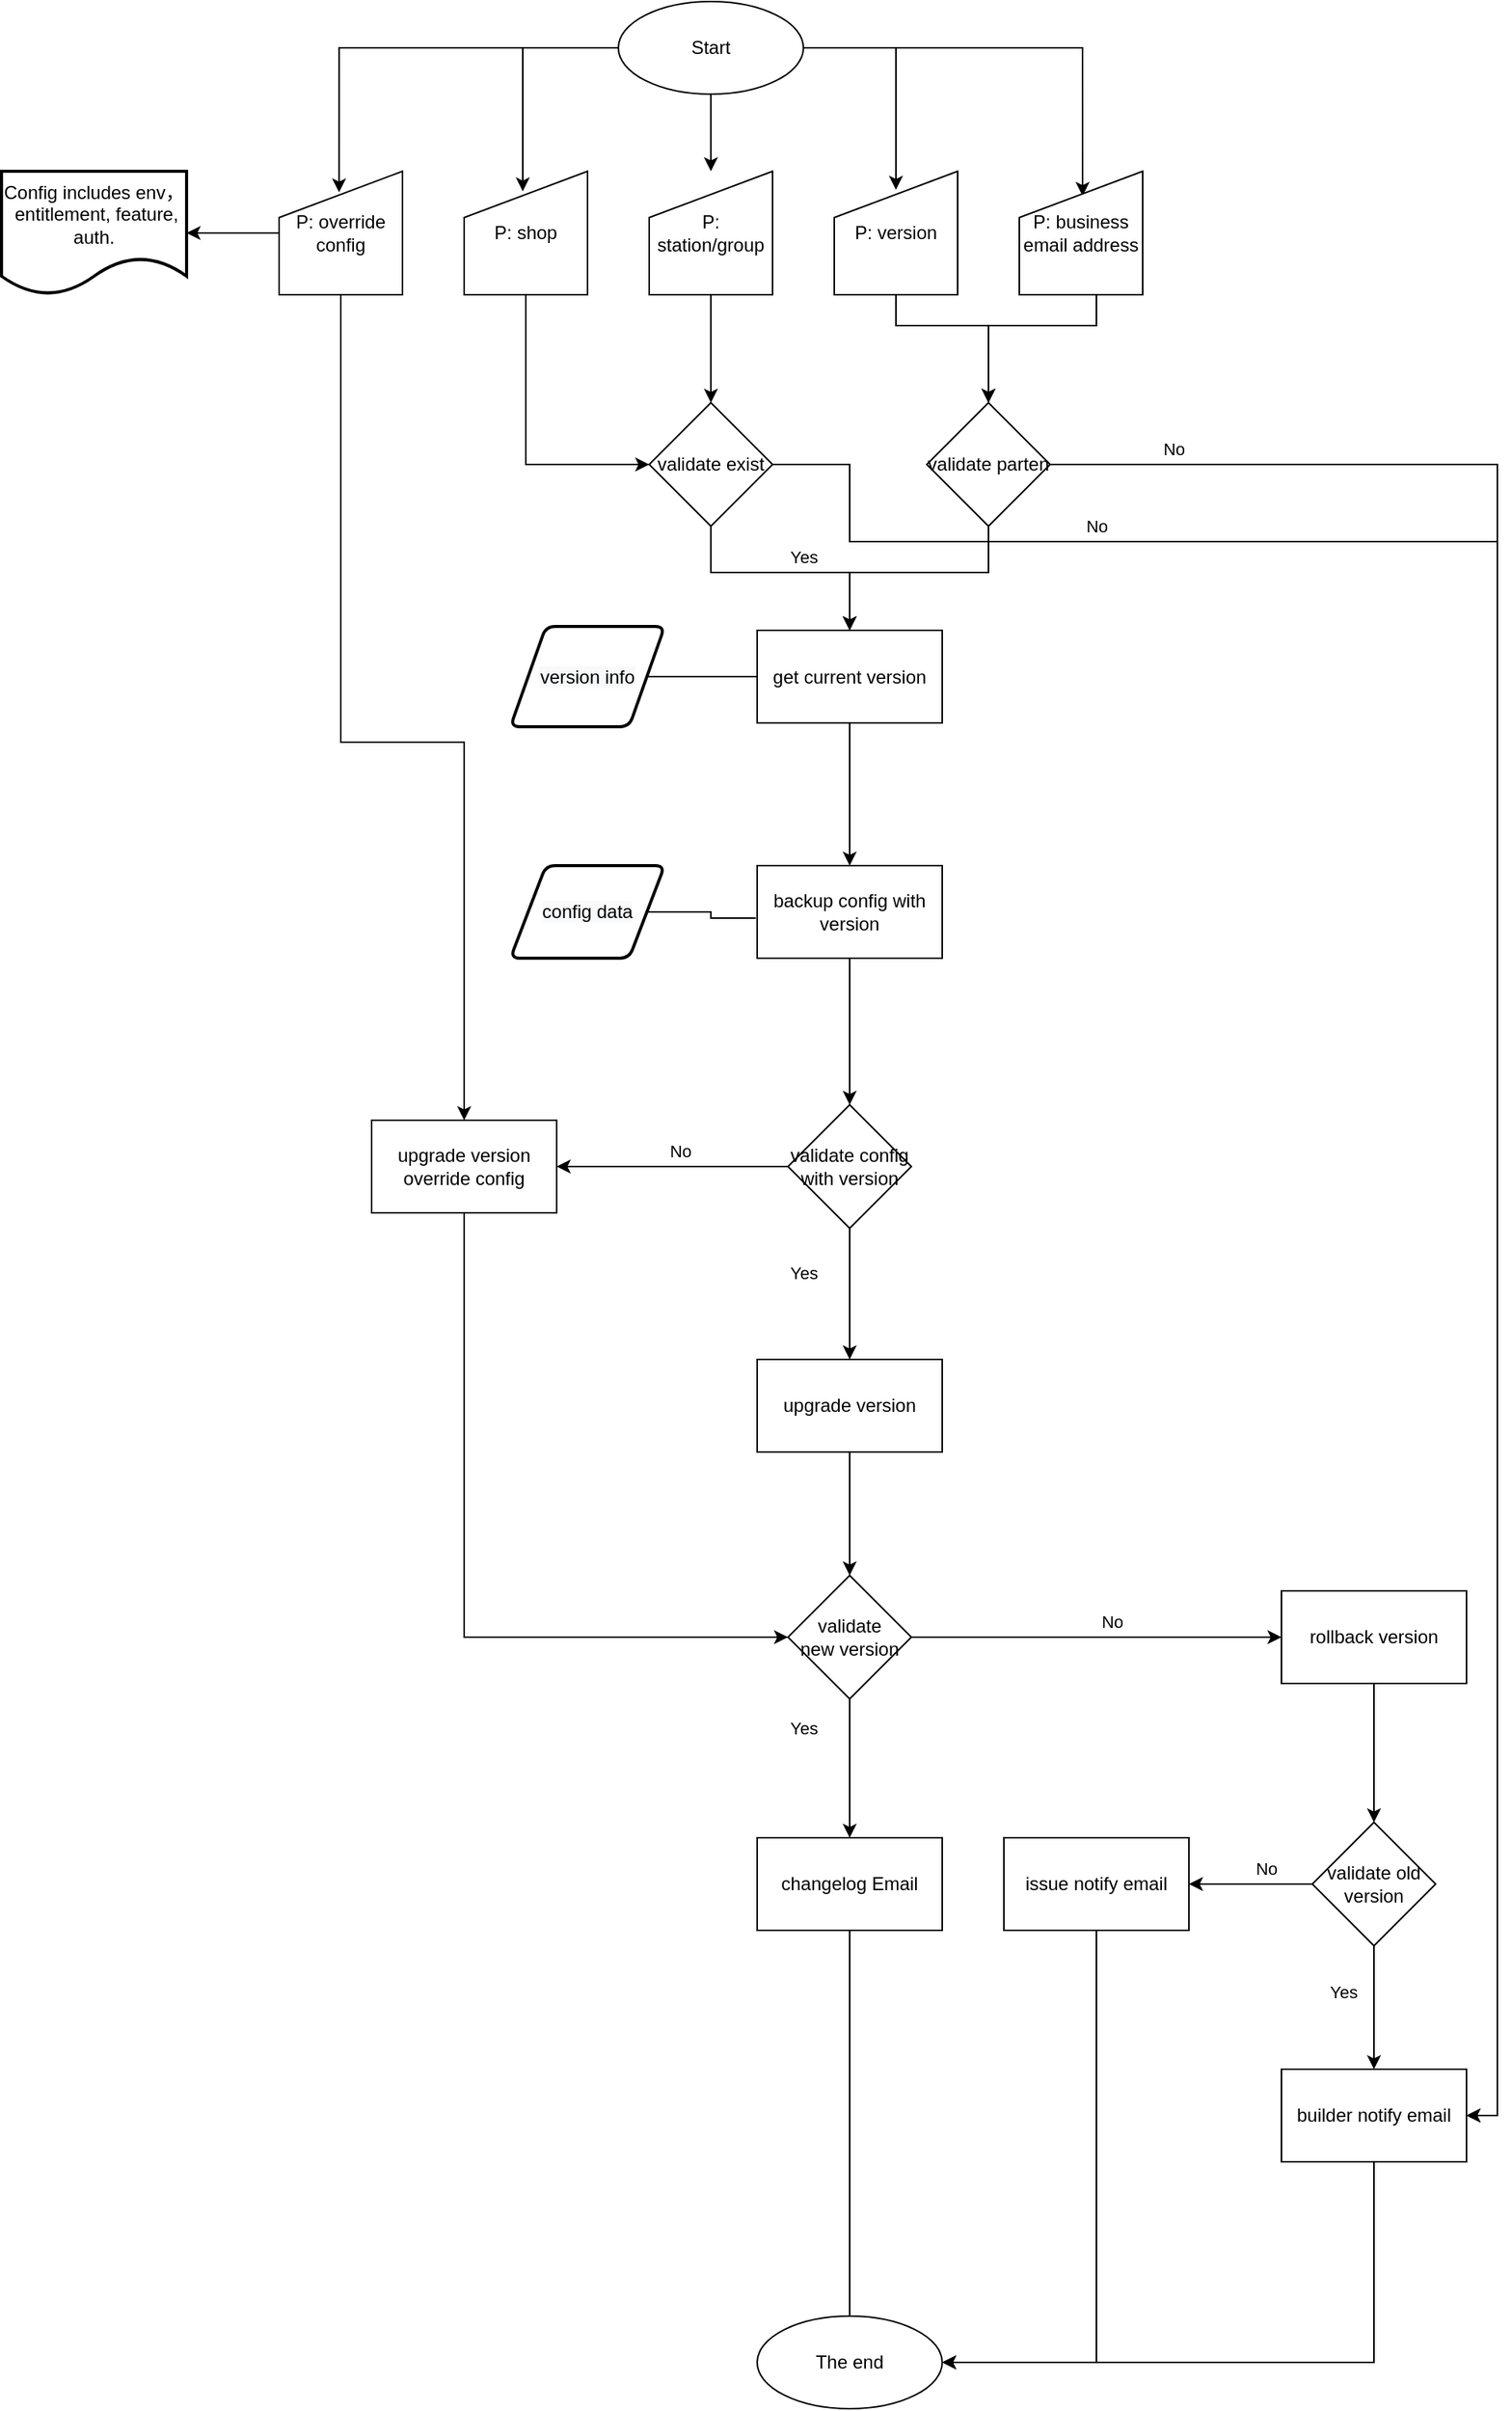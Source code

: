 <mxfile version="15.4.1" type="github">
  <diagram id="C5RBs43oDa-KdzZeNtuy" name="Page-1">
    <mxGraphModel dx="2596" dy="1668" grid="1" gridSize="10" guides="1" tooltips="1" connect="1" arrows="1" fold="1" page="1" pageScale="1" pageWidth="1654" pageHeight="2336" math="0" shadow="0">
      <root>
        <mxCell id="WIyWlLk6GJQsqaUBKTNV-0" />
        <mxCell id="WIyWlLk6GJQsqaUBKTNV-1" parent="WIyWlLk6GJQsqaUBKTNV-0" />
        <mxCell id="fzplOjECNoWq2GVuckam-162" style="edgeStyle=orthogonalEdgeStyle;rounded=0;orthogonalLoop=1;jettySize=auto;html=1;entryX=0.5;entryY=0.15;entryDx=0;entryDy=0;entryPerimeter=0;" parent="WIyWlLk6GJQsqaUBKTNV-1" source="fzplOjECNoWq2GVuckam-165" target="fzplOjECNoWq2GVuckam-167" edge="1">
          <mxGeometry relative="1" as="geometry" />
        </mxCell>
        <mxCell id="fzplOjECNoWq2GVuckam-163" style="edgeStyle=orthogonalEdgeStyle;rounded=0;orthogonalLoop=1;jettySize=auto;html=1;entryX=0.475;entryY=0.163;entryDx=0;entryDy=0;entryPerimeter=0;" parent="WIyWlLk6GJQsqaUBKTNV-1" source="fzplOjECNoWq2GVuckam-165" target="fzplOjECNoWq2GVuckam-169" edge="1">
          <mxGeometry relative="1" as="geometry" />
        </mxCell>
        <mxCell id="fzplOjECNoWq2GVuckam-164" style="edgeStyle=orthogonalEdgeStyle;rounded=0;orthogonalLoop=1;jettySize=auto;html=1;entryX=0.513;entryY=0.2;entryDx=0;entryDy=0;entryPerimeter=0;" parent="WIyWlLk6GJQsqaUBKTNV-1" source="fzplOjECNoWq2GVuckam-165" target="fzplOjECNoWq2GVuckam-170" edge="1">
          <mxGeometry relative="1" as="geometry" />
        </mxCell>
        <mxCell id="fzplOjECNoWq2GVuckam-234" style="edgeStyle=orthogonalEdgeStyle;rounded=0;orthogonalLoop=1;jettySize=auto;html=1;entryX=0.486;entryY=0.171;entryDx=0;entryDy=0;entryPerimeter=0;" parent="WIyWlLk6GJQsqaUBKTNV-1" source="fzplOjECNoWq2GVuckam-165" target="fzplOjECNoWq2GVuckam-233" edge="1">
          <mxGeometry relative="1" as="geometry" />
        </mxCell>
        <mxCell id="TFhVjNUkonvTFM0NNtcl-0" style="edgeStyle=orthogonalEdgeStyle;rounded=0;orthogonalLoop=1;jettySize=auto;html=1;exitX=0.5;exitY=1;exitDx=0;exitDy=0;" edge="1" parent="WIyWlLk6GJQsqaUBKTNV-1" source="fzplOjECNoWq2GVuckam-165" target="fzplOjECNoWq2GVuckam-172">
          <mxGeometry relative="1" as="geometry">
            <mxPoint x="650" y="220" as="sourcePoint" />
          </mxGeometry>
        </mxCell>
        <mxCell id="fzplOjECNoWq2GVuckam-165" value="Start" style="ellipse;whiteSpace=wrap;html=1;" parent="WIyWlLk6GJQsqaUBKTNV-1" vertex="1">
          <mxGeometry x="600" y="160" width="120" height="60" as="geometry" />
        </mxCell>
        <mxCell id="fzplOjECNoWq2GVuckam-166" value="" style="edgeStyle=orthogonalEdgeStyle;rounded=0;orthogonalLoop=1;jettySize=auto;html=1;entryX=0.5;entryY=0;entryDx=0;entryDy=0;" parent="WIyWlLk6GJQsqaUBKTNV-1" source="fzplOjECNoWq2GVuckam-167" target="fzplOjECNoWq2GVuckam-176" edge="1">
          <mxGeometry relative="1" as="geometry">
            <mxPoint x="790" y="430" as="targetPoint" />
            <Array as="points">
              <mxPoint x="780" y="370" />
              <mxPoint x="840" y="370" />
            </Array>
          </mxGeometry>
        </mxCell>
        <mxCell id="fzplOjECNoWq2GVuckam-167" value="&lt;span&gt;P: version&lt;/span&gt;" style="shape=manualInput;whiteSpace=wrap;html=1;" parent="WIyWlLk6GJQsqaUBKTNV-1" vertex="1">
          <mxGeometry x="740" y="270" width="80" height="80" as="geometry" />
        </mxCell>
        <mxCell id="fzplOjECNoWq2GVuckam-168" style="edgeStyle=orthogonalEdgeStyle;rounded=0;orthogonalLoop=1;jettySize=auto;html=1;entryX=0;entryY=0.5;entryDx=0;entryDy=0;" parent="WIyWlLk6GJQsqaUBKTNV-1" source="fzplOjECNoWq2GVuckam-169" target="fzplOjECNoWq2GVuckam-174" edge="1">
          <mxGeometry relative="1" as="geometry">
            <Array as="points">
              <mxPoint x="540" y="460" />
            </Array>
            <mxPoint x="550" y="470" as="targetPoint" />
          </mxGeometry>
        </mxCell>
        <mxCell id="fzplOjECNoWq2GVuckam-169" value="&lt;span&gt;P: shop&lt;/span&gt;" style="shape=manualInput;whiteSpace=wrap;html=1;" parent="WIyWlLk6GJQsqaUBKTNV-1" vertex="1">
          <mxGeometry x="500" y="270" width="80" height="80" as="geometry" />
        </mxCell>
        <mxCell id="En0UmtI3qrrfSFjaOFl2-17" style="edgeStyle=orthogonalEdgeStyle;rounded=0;orthogonalLoop=1;jettySize=auto;html=1;entryX=0.5;entryY=0;entryDx=0;entryDy=0;" parent="WIyWlLk6GJQsqaUBKTNV-1" source="fzplOjECNoWq2GVuckam-170" target="fzplOjECNoWq2GVuckam-176" edge="1">
          <mxGeometry relative="1" as="geometry">
            <Array as="points">
              <mxPoint x="910" y="370" />
              <mxPoint x="840" y="370" />
            </Array>
            <mxPoint x="790" y="430" as="targetPoint" />
          </mxGeometry>
        </mxCell>
        <mxCell id="fzplOjECNoWq2GVuckam-170" value="&lt;span&gt;P: business email address&lt;/span&gt;" style="shape=manualInput;whiteSpace=wrap;html=1;" parent="WIyWlLk6GJQsqaUBKTNV-1" vertex="1">
          <mxGeometry x="860" y="270" width="80" height="80" as="geometry" />
        </mxCell>
        <mxCell id="fzplOjECNoWq2GVuckam-171" value="" style="edgeStyle=orthogonalEdgeStyle;rounded=0;orthogonalLoop=1;jettySize=auto;html=1;entryX=0.5;entryY=0;entryDx=0;entryDy=0;" parent="WIyWlLk6GJQsqaUBKTNV-1" source="fzplOjECNoWq2GVuckam-172" target="fzplOjECNoWq2GVuckam-174" edge="1">
          <mxGeometry relative="1" as="geometry">
            <mxPoint x="660" y="420" as="targetPoint" />
          </mxGeometry>
        </mxCell>
        <mxCell id="fzplOjECNoWq2GVuckam-217" value="Yes" style="edgeLabel;html=1;align=center;verticalAlign=middle;resizable=0;points=[];" parent="fzplOjECNoWq2GVuckam-171" vertex="1" connectable="0">
          <mxGeometry x="0.137" y="-5" relative="1" as="geometry">
            <mxPoint x="65" y="130" as="offset" />
          </mxGeometry>
        </mxCell>
        <mxCell id="fzplOjECNoWq2GVuckam-221" value="Yes" style="edgeLabel;html=1;align=center;verticalAlign=middle;resizable=0;points=[];" parent="fzplOjECNoWq2GVuckam-171" vertex="1" connectable="0">
          <mxGeometry x="0.137" y="-5" relative="1" as="geometry">
            <mxPoint x="65" y="594" as="offset" />
          </mxGeometry>
        </mxCell>
        <mxCell id="fzplOjECNoWq2GVuckam-222" value="Yes" style="edgeLabel;html=1;align=center;verticalAlign=middle;resizable=0;points=[];" parent="fzplOjECNoWq2GVuckam-171" vertex="1" connectable="0">
          <mxGeometry x="0.137" y="-5" relative="1" as="geometry">
            <mxPoint x="65" y="889" as="offset" />
          </mxGeometry>
        </mxCell>
        <mxCell id="En0UmtI3qrrfSFjaOFl2-8" value="No" style="edgeLabel;html=1;align=center;verticalAlign=middle;resizable=0;points=[];" parent="fzplOjECNoWq2GVuckam-171" vertex="1" connectable="0">
          <mxGeometry x="0.137" y="-5" relative="1" as="geometry">
            <mxPoint x="-15" y="515" as="offset" />
          </mxGeometry>
        </mxCell>
        <mxCell id="TFhVjNUkonvTFM0NNtcl-12" value="No" style="edgeLabel;html=1;align=center;verticalAlign=middle;resizable=0;points=[];" vertex="1" connectable="0" parent="fzplOjECNoWq2GVuckam-171">
          <mxGeometry x="0.137" y="-5" relative="1" as="geometry">
            <mxPoint x="265" y="820" as="offset" />
          </mxGeometry>
        </mxCell>
        <mxCell id="TFhVjNUkonvTFM0NNtcl-15" value="No" style="edgeLabel;html=1;align=center;verticalAlign=middle;resizable=0;points=[];" vertex="1" connectable="0" parent="fzplOjECNoWq2GVuckam-171">
          <mxGeometry x="0.137" y="-5" relative="1" as="geometry">
            <mxPoint x="365" y="980" as="offset" />
          </mxGeometry>
        </mxCell>
        <mxCell id="TFhVjNUkonvTFM0NNtcl-16" value="Yes" style="edgeLabel;html=1;align=center;verticalAlign=middle;resizable=0;points=[];" vertex="1" connectable="0" parent="fzplOjECNoWq2GVuckam-171">
          <mxGeometry x="0.137" y="-5" relative="1" as="geometry">
            <mxPoint x="415" y="1060" as="offset" />
          </mxGeometry>
        </mxCell>
        <mxCell id="TFhVjNUkonvTFM0NNtcl-43" value="No" style="edgeLabel;html=1;align=center;verticalAlign=middle;resizable=0;points=[];" vertex="1" connectable="0" parent="fzplOjECNoWq2GVuckam-171">
          <mxGeometry x="0.137" y="-5" relative="1" as="geometry">
            <mxPoint x="255" y="110" as="offset" />
          </mxGeometry>
        </mxCell>
        <mxCell id="TFhVjNUkonvTFM0NNtcl-44" value="No" style="edgeLabel;html=1;align=center;verticalAlign=middle;resizable=0;points=[];" vertex="1" connectable="0" parent="fzplOjECNoWq2GVuckam-171">
          <mxGeometry x="0.137" y="-5" relative="1" as="geometry">
            <mxPoint x="305" y="60" as="offset" />
          </mxGeometry>
        </mxCell>
        <mxCell id="fzplOjECNoWq2GVuckam-172" value="&lt;span&gt;P: station/group&lt;/span&gt;" style="shape=manualInput;whiteSpace=wrap;html=1;" parent="WIyWlLk6GJQsqaUBKTNV-1" vertex="1">
          <mxGeometry x="620" y="270" width="80" height="80" as="geometry" />
        </mxCell>
        <mxCell id="TFhVjNUkonvTFM0NNtcl-4" style="edgeStyle=orthogonalEdgeStyle;rounded=0;orthogonalLoop=1;jettySize=auto;html=1;entryX=0.5;entryY=0;entryDx=0;entryDy=0;" edge="1" parent="WIyWlLk6GJQsqaUBKTNV-1" source="fzplOjECNoWq2GVuckam-174" target="TFhVjNUkonvTFM0NNtcl-39">
          <mxGeometry relative="1" as="geometry">
            <mxPoint x="750" y="560" as="targetPoint" />
            <Array as="points">
              <mxPoint x="660" y="530" />
              <mxPoint x="750" y="530" />
            </Array>
          </mxGeometry>
        </mxCell>
        <mxCell id="TFhVjNUkonvTFM0NNtcl-35" style="edgeStyle=orthogonalEdgeStyle;rounded=0;orthogonalLoop=1;jettySize=auto;html=1;entryX=1;entryY=0.5;entryDx=0;entryDy=0;" edge="1" parent="WIyWlLk6GJQsqaUBKTNV-1" source="fzplOjECNoWq2GVuckam-174" target="TFhVjNUkonvTFM0NNtcl-48">
          <mxGeometry relative="1" as="geometry">
            <mxPoint x="1130" y="1540" as="targetPoint" />
            <Array as="points">
              <mxPoint x="750" y="460" />
              <mxPoint x="750" y="510" />
              <mxPoint x="1170" y="510" />
              <mxPoint x="1170" y="1530" />
            </Array>
          </mxGeometry>
        </mxCell>
        <mxCell id="fzplOjECNoWq2GVuckam-174" value="&lt;span style=&quot;font-family: &amp;#34;helvetica&amp;#34;&quot;&gt;validate&amp;nbsp;exist&lt;/span&gt;" style="rhombus;whiteSpace=wrap;html=1;" parent="WIyWlLk6GJQsqaUBKTNV-1" vertex="1">
          <mxGeometry x="620" y="420" width="80" height="80" as="geometry" />
        </mxCell>
        <mxCell id="TFhVjNUkonvTFM0NNtcl-5" style="edgeStyle=orthogonalEdgeStyle;rounded=0;orthogonalLoop=1;jettySize=auto;html=1;entryX=0.5;entryY=0;entryDx=0;entryDy=0;" edge="1" parent="WIyWlLk6GJQsqaUBKTNV-1" source="fzplOjECNoWq2GVuckam-176" target="TFhVjNUkonvTFM0NNtcl-39">
          <mxGeometry relative="1" as="geometry">
            <mxPoint x="810" y="565" as="targetPoint" />
            <Array as="points">
              <mxPoint x="840" y="530" />
              <mxPoint x="750" y="530" />
            </Array>
          </mxGeometry>
        </mxCell>
        <mxCell id="TFhVjNUkonvTFM0NNtcl-34" style="edgeStyle=orthogonalEdgeStyle;rounded=0;orthogonalLoop=1;jettySize=auto;html=1;entryX=1;entryY=0.5;entryDx=0;entryDy=0;" edge="1" parent="WIyWlLk6GJQsqaUBKTNV-1" source="fzplOjECNoWq2GVuckam-176" target="TFhVjNUkonvTFM0NNtcl-48">
          <mxGeometry relative="1" as="geometry">
            <mxPoint x="1130" y="1540" as="targetPoint" />
          </mxGeometry>
        </mxCell>
        <mxCell id="fzplOjECNoWq2GVuckam-176" value="&lt;span&gt;validate&amp;nbsp;&lt;/span&gt;parten" style="rhombus;whiteSpace=wrap;html=1;" parent="WIyWlLk6GJQsqaUBKTNV-1" vertex="1">
          <mxGeometry x="800" y="420" width="80" height="80" as="geometry" />
        </mxCell>
        <mxCell id="fzplOjECNoWq2GVuckam-178" value="" style="edgeStyle=orthogonalEdgeStyle;rounded=0;orthogonalLoop=1;jettySize=auto;html=1;entryX=0.5;entryY=0;entryDx=0;entryDy=0;" parent="WIyWlLk6GJQsqaUBKTNV-1" source="TFhVjNUkonvTFM0NNtcl-39" target="TFhVjNUkonvTFM0NNtcl-38" edge="1">
          <mxGeometry relative="1" as="geometry">
            <mxPoint x="750" y="635.0" as="sourcePoint" />
            <mxPoint x="750" y="715.0" as="targetPoint" />
          </mxGeometry>
        </mxCell>
        <mxCell id="TFhVjNUkonvTFM0NNtcl-29" style="edgeStyle=orthogonalEdgeStyle;rounded=0;orthogonalLoop=1;jettySize=auto;html=1;entryX=0;entryY=0.5;entryDx=0;entryDy=0;exitX=0;exitY=0.5;exitDx=0;exitDy=0;" edge="1" parent="WIyWlLk6GJQsqaUBKTNV-1" source="TFhVjNUkonvTFM0NNtcl-39" target="fzplOjECNoWq2GVuckam-181">
          <mxGeometry relative="1" as="geometry">
            <mxPoint x="710" y="595.0" as="sourcePoint" />
          </mxGeometry>
        </mxCell>
        <mxCell id="fzplOjECNoWq2GVuckam-181" value="&lt;meta charset=&quot;utf-8&quot;&gt;&lt;span style=&quot;color: rgb(0, 0, 0); font-family: helvetica; font-size: 12px; font-style: normal; font-weight: 400; letter-spacing: normal; text-align: center; text-indent: 0px; text-transform: none; word-spacing: 0px; background-color: rgb(248, 249, 250); display: inline; float: none;&quot;&gt;version info&lt;/span&gt;" style="shape=parallelogram;html=1;strokeWidth=2;perimeter=parallelogramPerimeter;whiteSpace=wrap;rounded=1;arcSize=12;size=0.23;" parent="WIyWlLk6GJQsqaUBKTNV-1" vertex="1">
          <mxGeometry x="530" y="565" width="100" height="65" as="geometry" />
        </mxCell>
        <mxCell id="fzplOjECNoWq2GVuckam-184" value="" style="edgeStyle=orthogonalEdgeStyle;rounded=0;orthogonalLoop=1;jettySize=auto;html=1;exitX=0.5;exitY=1;exitDx=0;exitDy=0;" parent="WIyWlLk6GJQsqaUBKTNV-1" source="TFhVjNUkonvTFM0NNtcl-38" target="fzplOjECNoWq2GVuckam-188" edge="1">
          <mxGeometry relative="1" as="geometry">
            <mxPoint x="750" y="795.0" as="sourcePoint" />
          </mxGeometry>
        </mxCell>
        <mxCell id="TFhVjNUkonvTFM0NNtcl-28" style="edgeStyle=orthogonalEdgeStyle;rounded=0;orthogonalLoop=1;jettySize=auto;html=1;entryX=0;entryY=0.5;entryDx=0;entryDy=0;exitX=-0.007;exitY=0.566;exitDx=0;exitDy=0;exitPerimeter=0;" edge="1" parent="WIyWlLk6GJQsqaUBKTNV-1" source="TFhVjNUkonvTFM0NNtcl-38" target="fzplOjECNoWq2GVuckam-186">
          <mxGeometry relative="1" as="geometry">
            <mxPoint x="710" y="755.0" as="sourcePoint" />
          </mxGeometry>
        </mxCell>
        <mxCell id="fzplOjECNoWq2GVuckam-186" value="&lt;span style=&quot;color: rgb(0 , 0 , 0) ; font-family: &amp;#34;helvetica&amp;#34; ; font-size: 12px ; font-style: normal ; font-weight: 400 ; letter-spacing: normal ; text-align: center ; text-indent: 0px ; text-transform: none ; word-spacing: 0px ; background-color: rgb(248 , 249 , 250) ; display: inline ; float: none&quot;&gt;config data&lt;/span&gt;" style="shape=parallelogram;html=1;strokeWidth=2;perimeter=parallelogramPerimeter;whiteSpace=wrap;rounded=1;arcSize=12;size=0.23;" parent="WIyWlLk6GJQsqaUBKTNV-1" vertex="1">
          <mxGeometry x="530" y="720" width="100" height="60" as="geometry" />
        </mxCell>
        <mxCell id="En0UmtI3qrrfSFjaOFl2-1" value="" style="edgeStyle=orthogonalEdgeStyle;rounded=0;orthogonalLoop=1;jettySize=auto;html=1;" parent="WIyWlLk6GJQsqaUBKTNV-1" source="fzplOjECNoWq2GVuckam-188" edge="1">
          <mxGeometry relative="1" as="geometry">
            <mxPoint x="750.0" y="1040" as="targetPoint" />
          </mxGeometry>
        </mxCell>
        <mxCell id="En0UmtI3qrrfSFjaOFl2-6" value="" style="edgeStyle=orthogonalEdgeStyle;rounded=0;orthogonalLoop=1;jettySize=auto;html=1;entryX=1;entryY=0.5;entryDx=0;entryDy=0;" parent="WIyWlLk6GJQsqaUBKTNV-1" source="fzplOjECNoWq2GVuckam-188" target="TFhVjNUkonvTFM0NNtcl-42" edge="1">
          <mxGeometry relative="1" as="geometry">
            <mxPoint x="540" y="915" as="targetPoint" />
          </mxGeometry>
        </mxCell>
        <mxCell id="fzplOjECNoWq2GVuckam-188" value="validate config with version" style="rhombus;whiteSpace=wrap;html=1;" parent="WIyWlLk6GJQsqaUBKTNV-1" vertex="1">
          <mxGeometry x="710" y="875" width="80" height="80" as="geometry" />
        </mxCell>
        <mxCell id="fzplOjECNoWq2GVuckam-212" style="edgeStyle=orthogonalEdgeStyle;rounded=0;orthogonalLoop=1;jettySize=auto;html=1;entryX=1;entryY=0.5;entryDx=0;entryDy=0;exitX=0.5;exitY=1;exitDx=0;exitDy=0;" parent="WIyWlLk6GJQsqaUBKTNV-1" source="TFhVjNUkonvTFM0NNtcl-45" target="fzplOjECNoWq2GVuckam-209" edge="1">
          <mxGeometry relative="1" as="geometry">
            <Array as="points">
              <mxPoint x="750" y="1690" />
            </Array>
            <mxPoint x="750" y="1420" as="sourcePoint" />
          </mxGeometry>
        </mxCell>
        <mxCell id="fzplOjECNoWq2GVuckam-196" value="" style="edgeStyle=orthogonalEdgeStyle;rounded=0;orthogonalLoop=1;jettySize=auto;html=1;entryX=1;entryY=0.5;entryDx=0;entryDy=0;" parent="WIyWlLk6GJQsqaUBKTNV-1" source="fzplOjECNoWq2GVuckam-198" target="TFhVjNUkonvTFM0NNtcl-47" edge="1">
          <mxGeometry relative="1" as="geometry">
            <mxPoint x="960" y="1380" as="targetPoint" />
          </mxGeometry>
        </mxCell>
        <mxCell id="fzplOjECNoWq2GVuckam-197" value="" style="edgeStyle=orthogonalEdgeStyle;rounded=0;orthogonalLoop=1;jettySize=auto;html=1;" parent="WIyWlLk6GJQsqaUBKTNV-1" source="fzplOjECNoWq2GVuckam-198" edge="1">
          <mxGeometry relative="1" as="geometry">
            <mxPoint x="1090" y="1500" as="targetPoint" />
          </mxGeometry>
        </mxCell>
        <mxCell id="fzplOjECNoWq2GVuckam-198" value="&lt;span&gt;validate old version&lt;/span&gt;" style="rhombus;whiteSpace=wrap;html=1;" parent="WIyWlLk6GJQsqaUBKTNV-1" vertex="1">
          <mxGeometry x="1050" y="1340" width="80" height="80" as="geometry" />
        </mxCell>
        <mxCell id="TFhVjNUkonvTFM0NNtcl-19" style="edgeStyle=elbowEdgeStyle;rounded=0;orthogonalLoop=1;jettySize=auto;html=1;entryX=1;entryY=0.5;entryDx=0;entryDy=0;exitX=0.5;exitY=1;exitDx=0;exitDy=0;" edge="1" parent="WIyWlLk6GJQsqaUBKTNV-1" source="TFhVjNUkonvTFM0NNtcl-47" target="fzplOjECNoWq2GVuckam-209">
          <mxGeometry relative="1" as="geometry">
            <mxPoint x="920" y="1420" as="sourcePoint" />
            <Array as="points">
              <mxPoint x="910" y="1550" />
            </Array>
          </mxGeometry>
        </mxCell>
        <mxCell id="fzplOjECNoWq2GVuckam-210" value="" style="edgeStyle=orthogonalEdgeStyle;rounded=0;orthogonalLoop=1;jettySize=auto;html=1;exitX=0.5;exitY=1;exitDx=0;exitDy=0;" parent="WIyWlLk6GJQsqaUBKTNV-1" source="TFhVjNUkonvTFM0NNtcl-48" target="fzplOjECNoWq2GVuckam-209" edge="1">
          <mxGeometry relative="1" as="geometry">
            <mxPoint x="1090" y="1580" as="sourcePoint" />
            <Array as="points">
              <mxPoint x="1090" y="1690" />
            </Array>
          </mxGeometry>
        </mxCell>
        <mxCell id="fzplOjECNoWq2GVuckam-209" value="The end" style="ellipse;whiteSpace=wrap;html=1;" parent="WIyWlLk6GJQsqaUBKTNV-1" vertex="1">
          <mxGeometry x="690" y="1660" width="120" height="60" as="geometry" />
        </mxCell>
        <mxCell id="fzplOjECNoWq2GVuckam-235" style="rounded=0;orthogonalLoop=1;jettySize=auto;html=1;entryX=0.5;entryY=0;entryDx=0;entryDy=0;exitX=0.5;exitY=1;exitDx=0;exitDy=0;edgeStyle=orthogonalEdgeStyle;" parent="WIyWlLk6GJQsqaUBKTNV-1" source="fzplOjECNoWq2GVuckam-233" target="TFhVjNUkonvTFM0NNtcl-42" edge="1">
          <mxGeometry relative="1" as="geometry">
            <Array as="points">
              <mxPoint x="420" y="640" />
              <mxPoint x="500" y="640" />
            </Array>
            <mxPoint x="460" y="915" as="targetPoint" />
          </mxGeometry>
        </mxCell>
        <mxCell id="fzplOjECNoWq2GVuckam-237" value="" style="edgeStyle=orthogonalEdgeStyle;rounded=0;orthogonalLoop=1;jettySize=auto;html=1;" parent="WIyWlLk6GJQsqaUBKTNV-1" source="fzplOjECNoWq2GVuckam-233" target="fzplOjECNoWq2GVuckam-236" edge="1">
          <mxGeometry relative="1" as="geometry" />
        </mxCell>
        <mxCell id="fzplOjECNoWq2GVuckam-233" value="&lt;span&gt;P: override config&lt;/span&gt;" style="shape=manualInput;whiteSpace=wrap;html=1;" parent="WIyWlLk6GJQsqaUBKTNV-1" vertex="1">
          <mxGeometry x="380" y="270" width="80" height="80" as="geometry" />
        </mxCell>
        <mxCell id="fzplOjECNoWq2GVuckam-236" value="Config includes env，&lt;br&gt;&amp;nbsp;entitlement, feature, auth." style="shape=document;whiteSpace=wrap;html=1;boundedLbl=1;rounded=1;strokeWidth=2;arcSize=12;" parent="WIyWlLk6GJQsqaUBKTNV-1" vertex="1">
          <mxGeometry x="200" y="270" width="120" height="80" as="geometry" />
        </mxCell>
        <mxCell id="En0UmtI3qrrfSFjaOFl2-2" value="" style="edgeStyle=orthogonalEdgeStyle;rounded=0;orthogonalLoop=1;jettySize=auto;html=1;entryX=0.5;entryY=0;entryDx=0;entryDy=0;exitX=0.5;exitY=1;exitDx=0;exitDy=0;" parent="WIyWlLk6GJQsqaUBKTNV-1" source="TFhVjNUkonvTFM0NNtcl-41" target="fzplOjECNoWq2GVuckam-191" edge="1">
          <mxGeometry relative="1" as="geometry">
            <mxPoint x="750.0" y="1120" as="sourcePoint" />
          </mxGeometry>
        </mxCell>
        <mxCell id="TFhVjNUkonvTFM0NNtcl-13" style="rounded=0;orthogonalLoop=1;jettySize=auto;html=1;exitX=0.5;exitY=1;exitDx=0;exitDy=0;entryX=0;entryY=0.5;entryDx=0;entryDy=0;edgeStyle=orthogonalEdgeStyle;" edge="1" parent="WIyWlLk6GJQsqaUBKTNV-1" source="TFhVjNUkonvTFM0NNtcl-42" target="fzplOjECNoWq2GVuckam-191">
          <mxGeometry relative="1" as="geometry">
            <mxPoint x="500" y="955" as="sourcePoint" />
          </mxGeometry>
        </mxCell>
        <mxCell id="TFhVjNUkonvTFM0NNtcl-10" style="edgeStyle=orthogonalEdgeStyle;rounded=0;orthogonalLoop=1;jettySize=auto;html=1;entryX=0.5;entryY=0;entryDx=0;entryDy=0;" edge="1" parent="WIyWlLk6GJQsqaUBKTNV-1" source="fzplOjECNoWq2GVuckam-191" target="TFhVjNUkonvTFM0NNtcl-45">
          <mxGeometry relative="1" as="geometry">
            <mxPoint x="750" y="1340" as="targetPoint" />
          </mxGeometry>
        </mxCell>
        <mxCell id="TFhVjNUkonvTFM0NNtcl-11" style="edgeStyle=orthogonalEdgeStyle;rounded=0;orthogonalLoop=1;jettySize=auto;html=1;entryX=0;entryY=0.5;entryDx=0;entryDy=0;" edge="1" parent="WIyWlLk6GJQsqaUBKTNV-1" source="fzplOjECNoWq2GVuckam-191" target="TFhVjNUkonvTFM0NNtcl-49">
          <mxGeometry relative="1" as="geometry">
            <mxPoint x="1050" y="1220" as="targetPoint" />
          </mxGeometry>
        </mxCell>
        <mxCell id="fzplOjECNoWq2GVuckam-191" value="&lt;span&gt;validate&lt;br&gt;new version&lt;/span&gt;" style="rhombus;whiteSpace=wrap;html=1;" parent="WIyWlLk6GJQsqaUBKTNV-1" vertex="1">
          <mxGeometry x="710" y="1180" width="80" height="80" as="geometry" />
        </mxCell>
        <mxCell id="TFhVjNUkonvTFM0NNtcl-38" value="&lt;span&gt;backup config with version&lt;/span&gt;" style="rounded=0;whiteSpace=wrap;html=1;" vertex="1" parent="WIyWlLk6GJQsqaUBKTNV-1">
          <mxGeometry x="690" y="720" width="120" height="60" as="geometry" />
        </mxCell>
        <mxCell id="TFhVjNUkonvTFM0NNtcl-39" value="&lt;span&gt;get current version&lt;/span&gt;" style="rounded=0;whiteSpace=wrap;html=1;" vertex="1" parent="WIyWlLk6GJQsqaUBKTNV-1">
          <mxGeometry x="690" y="567.5" width="120" height="60" as="geometry" />
        </mxCell>
        <mxCell id="TFhVjNUkonvTFM0NNtcl-41" value="&lt;span&gt;upgrade version&lt;/span&gt;" style="rounded=0;whiteSpace=wrap;html=1;" vertex="1" parent="WIyWlLk6GJQsqaUBKTNV-1">
          <mxGeometry x="690" y="1040" width="120" height="60" as="geometry" />
        </mxCell>
        <mxCell id="TFhVjNUkonvTFM0NNtcl-42" value="&lt;span&gt;upgrade version override config&lt;/span&gt;" style="rounded=0;whiteSpace=wrap;html=1;" vertex="1" parent="WIyWlLk6GJQsqaUBKTNV-1">
          <mxGeometry x="440" y="885" width="120" height="60" as="geometry" />
        </mxCell>
        <mxCell id="TFhVjNUkonvTFM0NNtcl-45" value="&lt;span&gt;changelog Email&lt;/span&gt;" style="rounded=0;whiteSpace=wrap;html=1;" vertex="1" parent="WIyWlLk6GJQsqaUBKTNV-1">
          <mxGeometry x="690" y="1350" width="120" height="60" as="geometry" />
        </mxCell>
        <mxCell id="TFhVjNUkonvTFM0NNtcl-47" value="&lt;span&gt;issue notify email&lt;/span&gt;" style="rounded=0;whiteSpace=wrap;html=1;" vertex="1" parent="WIyWlLk6GJQsqaUBKTNV-1">
          <mxGeometry x="850" y="1350" width="120" height="60" as="geometry" />
        </mxCell>
        <mxCell id="TFhVjNUkonvTFM0NNtcl-48" value="&lt;span&gt;builder n&lt;/span&gt;&lt;span&gt;otify email&lt;/span&gt;" style="rounded=0;whiteSpace=wrap;html=1;" vertex="1" parent="WIyWlLk6GJQsqaUBKTNV-1">
          <mxGeometry x="1030" y="1500" width="120" height="60" as="geometry" />
        </mxCell>
        <mxCell id="TFhVjNUkonvTFM0NNtcl-50" value="" style="edgeStyle=orthogonalEdgeStyle;rounded=0;orthogonalLoop=1;jettySize=auto;html=1;exitX=0.5;exitY=1;exitDx=0;exitDy=0;" edge="1" parent="WIyWlLk6GJQsqaUBKTNV-1" source="TFhVjNUkonvTFM0NNtcl-49" target="fzplOjECNoWq2GVuckam-198">
          <mxGeometry relative="1" as="geometry">
            <mxPoint x="1090" y="1240" as="sourcePoint" />
          </mxGeometry>
        </mxCell>
        <mxCell id="TFhVjNUkonvTFM0NNtcl-49" value="&lt;span&gt;rollback version&lt;/span&gt;" style="rounded=0;whiteSpace=wrap;html=1;" vertex="1" parent="WIyWlLk6GJQsqaUBKTNV-1">
          <mxGeometry x="1030" y="1190" width="120" height="60" as="geometry" />
        </mxCell>
      </root>
    </mxGraphModel>
  </diagram>
</mxfile>
